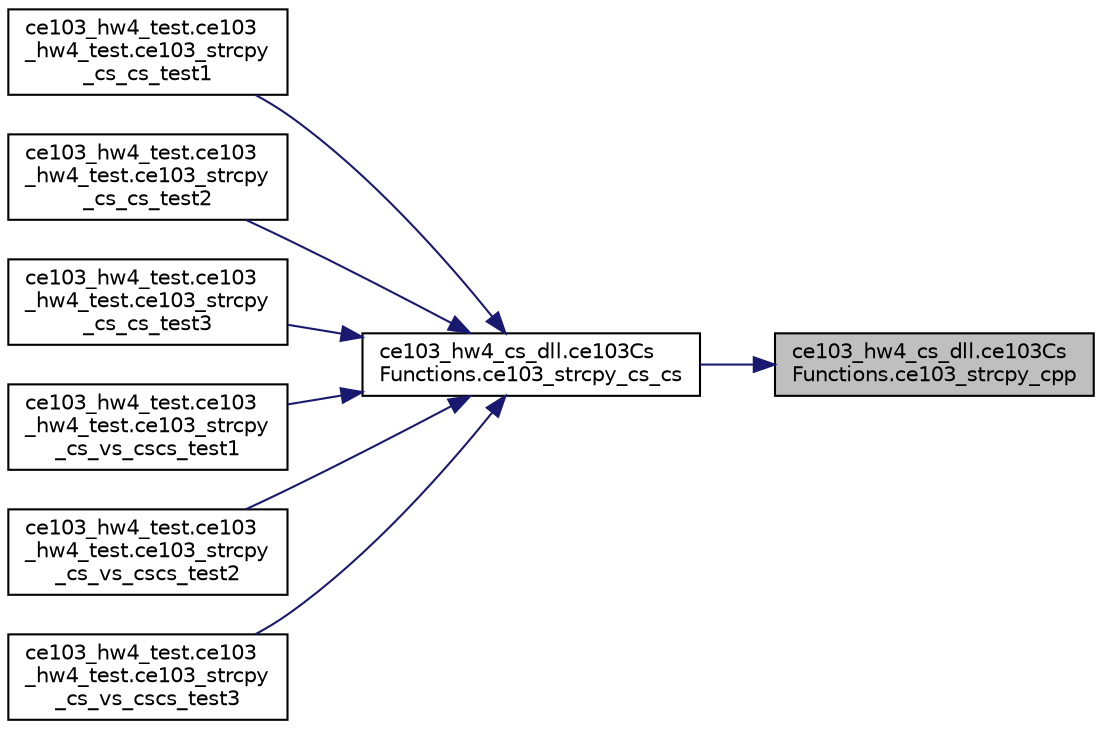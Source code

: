 digraph "ce103_hw4_cs_dll.ce103CsFunctions.ce103_strcpy_cpp"
{
 // INTERACTIVE_SVG=YES
 // LATEX_PDF_SIZE
  edge [fontname="Helvetica",fontsize="10",labelfontname="Helvetica",labelfontsize="10"];
  node [fontname="Helvetica",fontsize="10",shape=record];
  rankdir="RL";
  Node1 [label="ce103_hw4_cs_dll.ce103Cs\lFunctions.ce103_strcpy_cpp",height=0.2,width=0.4,color="black", fillcolor="grey75", style="filled", fontcolor="black",tooltip=" "];
  Node1 -> Node2 [dir="back",color="midnightblue",fontsize="10",style="solid",fontname="Helvetica"];
  Node2 [label="ce103_hw4_cs_dll.ce103Cs\lFunctions.ce103_strcpy_cs_cs",height=0.2,width=0.4,color="black", fillcolor="white", style="filled",URL="$d9/da4/a00078.html#a1a5bde83831973a55a9a3dc5eaca8379",tooltip=" "];
  Node2 -> Node3 [dir="back",color="midnightblue",fontsize="10",style="solid",fontname="Helvetica"];
  Node3 [label="ce103_hw4_test.ce103\l_hw4_test.ce103_strcpy\l_cs_cs_test1",height=0.2,width=0.4,color="black", fillcolor="white", style="filled",URL="$d4/d63/a00082.html#a375f9a5faaa1bcbc8a9a3b48a19ebd5b",tooltip=" "];
  Node2 -> Node4 [dir="back",color="midnightblue",fontsize="10",style="solid",fontname="Helvetica"];
  Node4 [label="ce103_hw4_test.ce103\l_hw4_test.ce103_strcpy\l_cs_cs_test2",height=0.2,width=0.4,color="black", fillcolor="white", style="filled",URL="$d4/d63/a00082.html#a4a4f13740cf15511d3220d8aa47fef79",tooltip=" "];
  Node2 -> Node5 [dir="back",color="midnightblue",fontsize="10",style="solid",fontname="Helvetica"];
  Node5 [label="ce103_hw4_test.ce103\l_hw4_test.ce103_strcpy\l_cs_cs_test3",height=0.2,width=0.4,color="black", fillcolor="white", style="filled",URL="$d4/d63/a00082.html#a92004db92942a6cf17d534f33f83324a",tooltip=" "];
  Node2 -> Node6 [dir="back",color="midnightblue",fontsize="10",style="solid",fontname="Helvetica"];
  Node6 [label="ce103_hw4_test.ce103\l_hw4_test.ce103_strcpy\l_cs_vs_cscs_test1",height=0.2,width=0.4,color="black", fillcolor="white", style="filled",URL="$d4/d63/a00082.html#a4a5653b46b006c16966a687fabfe4b4a",tooltip=" "];
  Node2 -> Node7 [dir="back",color="midnightblue",fontsize="10",style="solid",fontname="Helvetica"];
  Node7 [label="ce103_hw4_test.ce103\l_hw4_test.ce103_strcpy\l_cs_vs_cscs_test2",height=0.2,width=0.4,color="black", fillcolor="white", style="filled",URL="$d4/d63/a00082.html#a4e151258ec168b233d6e6cbe37214605",tooltip=" "];
  Node2 -> Node8 [dir="back",color="midnightblue",fontsize="10",style="solid",fontname="Helvetica"];
  Node8 [label="ce103_hw4_test.ce103\l_hw4_test.ce103_strcpy\l_cs_vs_cscs_test3",height=0.2,width=0.4,color="black", fillcolor="white", style="filled",URL="$d4/d63/a00082.html#a357867c52f3d0d38dff7b0e4fd6c6339",tooltip=" "];
}
